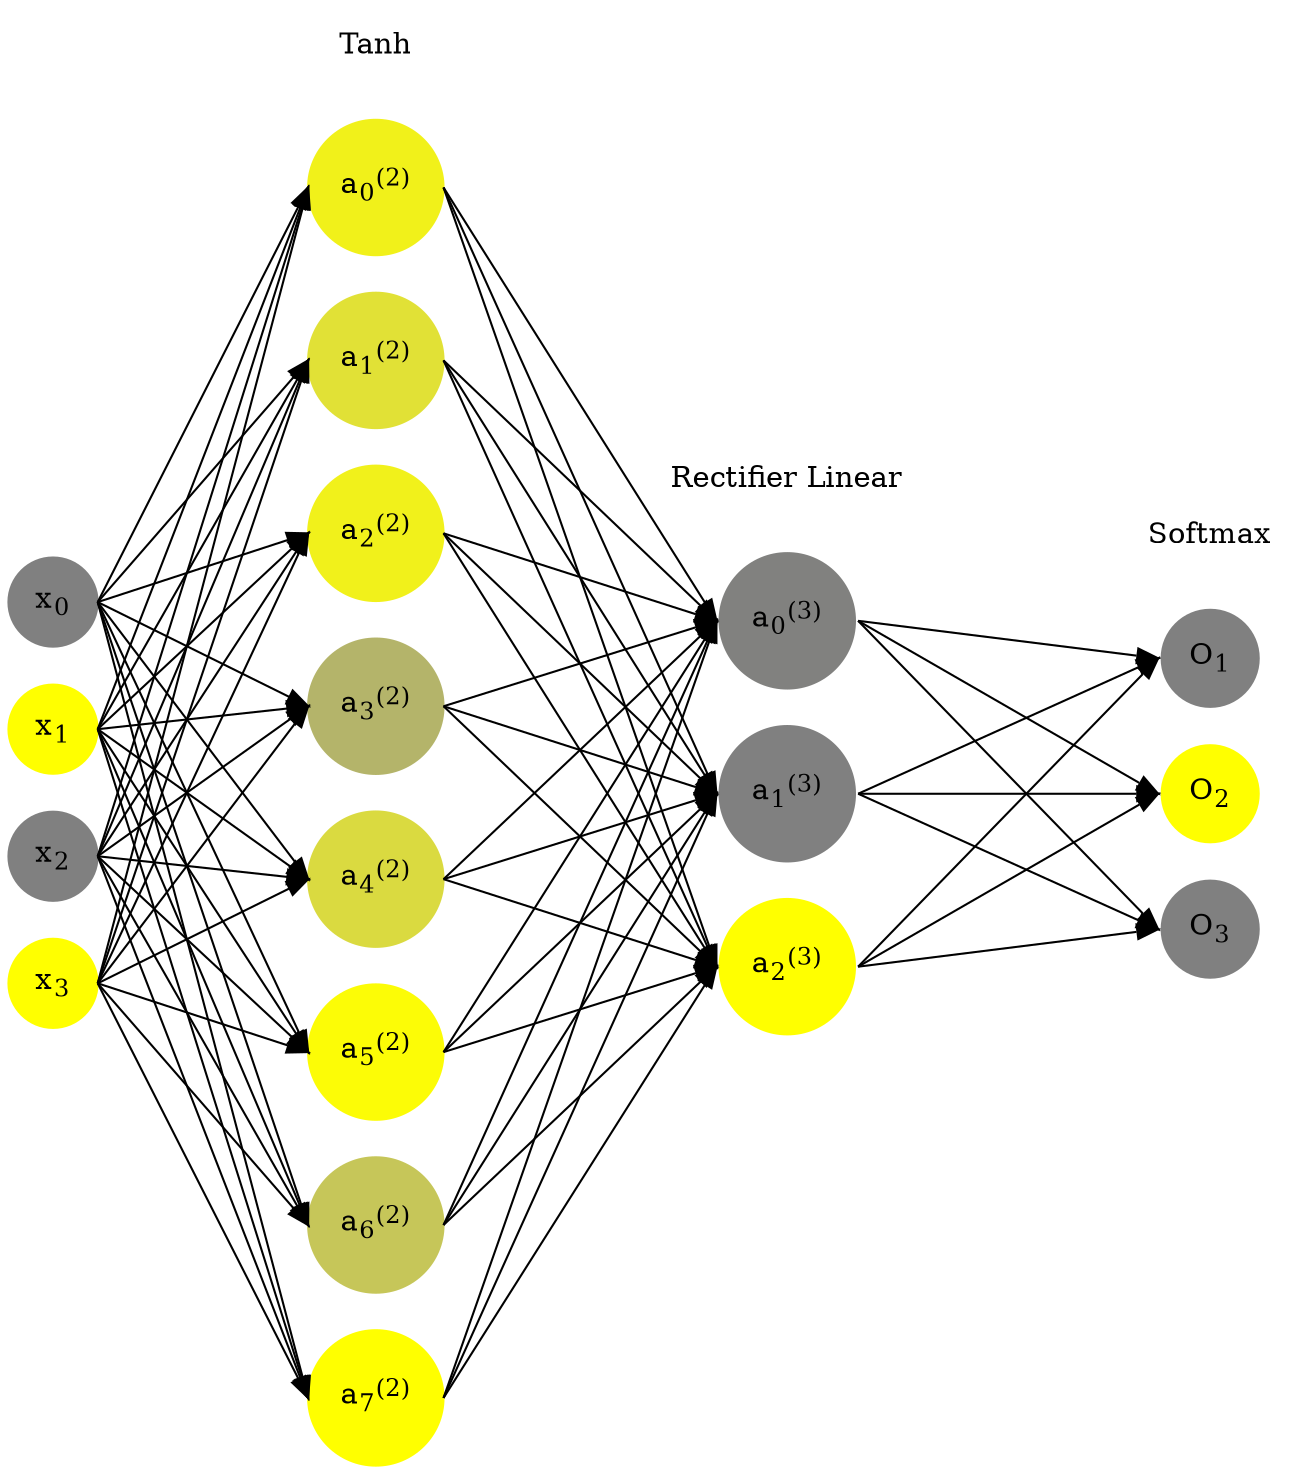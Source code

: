 digraph G {
	rankdir = LR;
	splines=false;
	edge[style=invis];
	ranksep= 1.4;
	{
	node [shape=circle, color="0.1667, 0.0, 0.5", style=filled, fillcolor="0.1667, 0.0, 0.5"];
	x0 [label=<x<sub>0</sub>>];
	}
	{
	node [shape=circle, color="0.1667, 1.0, 1.0", style=filled, fillcolor="0.1667, 1.0, 1.0"];
	x1 [label=<x<sub>1</sub>>];
	}
	{
	node [shape=circle, color="0.1667, 0.0, 0.5", style=filled, fillcolor="0.1667, 0.0, 0.5"];
	x2 [label=<x<sub>2</sub>>];
	}
	{
	node [shape=circle, color="0.1667, 1.0, 1.0", style=filled, fillcolor="0.1667, 1.0, 1.0"];
	x3 [label=<x<sub>3</sub>>];
	}
	{
	node [shape=circle, color="0.1667, 0.889245, 0.944623", style=filled, fillcolor="0.1667, 0.889245, 0.944623"];
	a02 [label=<a<sub>0</sub><sup>(2)</sup>>];
	}
	{
	node [shape=circle, color="0.1667, 0.759349, 0.879675", style=filled, fillcolor="0.1667, 0.759349, 0.879675"];
	a12 [label=<a<sub>1</sub><sup>(2)</sup>>];
	}
	{
	node [shape=circle, color="0.1667, 0.885747, 0.942874", style=filled, fillcolor="0.1667, 0.885747, 0.942874"];
	a22 [label=<a<sub>2</sub><sup>(2)</sup>>];
	}
	{
	node [shape=circle, color="0.1667, 0.410770, 0.705385", style=filled, fillcolor="0.1667, 0.410770, 0.705385"];
	a32 [label=<a<sub>3</sub><sup>(2)</sup>>];
	}
	{
	node [shape=circle, color="0.1667, 0.705624, 0.852812", style=filled, fillcolor="0.1667, 0.705624, 0.852812"];
	a42 [label=<a<sub>4</sub><sup>(2)</sup>>];
	}
	{
	node [shape=circle, color="0.1667, 0.974136, 0.987068", style=filled, fillcolor="0.1667, 0.974136, 0.987068"];
	a52 [label=<a<sub>5</sub><sup>(2)</sup>>];
	}
	{
	node [shape=circle, color="0.1667, 0.548253, 0.774126", style=filled, fillcolor="0.1667, 0.548253, 0.774126"];
	a62 [label=<a<sub>6</sub><sup>(2)</sup>>];
	}
	{
	node [shape=circle, color="0.1667, 0.999556, 0.999778", style=filled, fillcolor="0.1667, 0.999556, 0.999778"];
	a72 [label=<a<sub>7</sub><sup>(2)</sup>>];
	}
	{
	node [shape=circle, color="0.1667, 0.008375, 0.504187", style=filled, fillcolor="0.1667, 0.008375, 0.504187"];
	a03 [label=<a<sub>0</sub><sup>(3)</sup>>];
	}
	{
	node [shape=circle, color="0.1667, 0.000000, 0.500000", style=filled, fillcolor="0.1667, 0.000000, 0.500000"];
	a13 [label=<a<sub>1</sub><sup>(3)</sup>>];
	}
	{
	node [shape=circle, color="0.1667, 1.366870, 1.183435", style=filled, fillcolor="0.1667, 1.366870, 1.183435"];
	a23 [label=<a<sub>2</sub><sup>(3)</sup>>];
	}
	{
	node [shape=circle, color="0.1667, 0.0, 0.5", style=filled, fillcolor="0.1667, 0.0, 0.5"];
	O1 [label=<O<sub>1</sub>>];
	}
	{
	node [shape=circle, color="0.1667, 1.0, 1.0", style=filled, fillcolor="0.1667, 1.0, 1.0"];
	O2 [label=<O<sub>2</sub>>];
	}
	{
	node [shape=circle, color="0.1667, 0.0, 0.5", style=filled, fillcolor="0.1667, 0.0, 0.5"];
	O3 [label=<O<sub>3</sub>>];
	}
	{
	rank=same;
	x0->x1->x2->x3;
	}
	{
	rank=same;
	a02->a12->a22->a32->a42->a52->a62->a72;
	}
	{
	rank=same;
	a03->a13->a23;
	}
	{
	rank=same;
	O1->O2->O3;
	}
	l1 [shape=plaintext,label="Tanh"];
	l1->a02;
	{rank=same; l1;a02};
	l2 [shape=plaintext,label="Rectifier Linear"];
	l2->a03;
	{rank=same; l2;a03};
	l3 [shape=plaintext,label="Softmax"];
	l3->O1;
	{rank=same; l3;O1};
edge[style=solid, tailport=e, headport=w];
	{x0;x1;x2;x3} -> {a02;a12;a22;a32;a42;a52;a62;a72};
	{a02;a12;a22;a32;a42;a52;a62;a72} -> {a03;a13;a23};
	{a03;a13;a23} -> {O1,O2,O3};
}